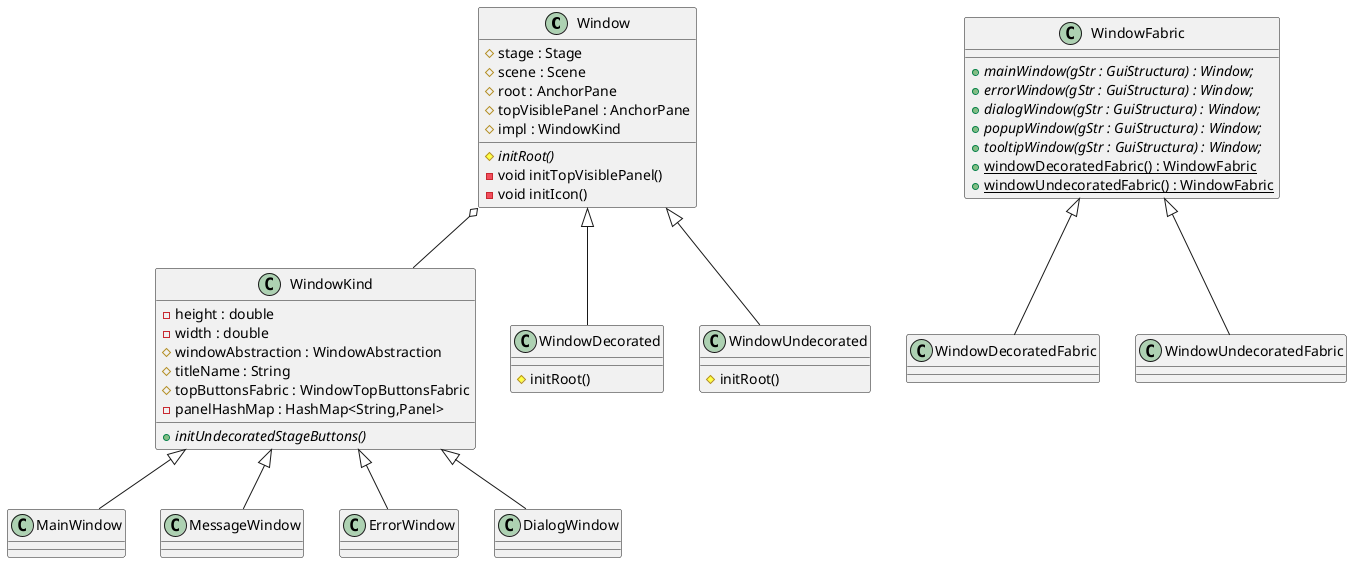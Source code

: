 @startuml
abstract class Window
abstract class WindowKind
abstract class WindowFabric

Window     <|-- WindowDecorated
Window     <|-- WindowUndecorated
WindowKind <|-- MainWindow
WindowKind <|-- MessageWindow
WindowKind <|-- ErrorWindow
WindowKind <|-- DialogWindow
Window     o--  WindowKind
WindowFabric <|-- WindowDecoratedFabric
WindowFabric <|-- WindowUndecoratedFabric

class Window {
 #stage : Stage
 #scene : Scene
 #root : AnchorPane
 #topVisiblePanel : AnchorPane
 #impl : WindowKind
 {abstract}  #initRoot()
 -void initTopVisiblePanel()
 -void initIcon()
}
class WindowDecorated {
    #initRoot()
}
class WindowUndecorated {
    #initRoot()
}
class WindowKind {
   -height : double
   -width : double
   #windowAbstraction : WindowAbstraction
   #titleName : String
   #topButtonsFabric : WindowTopButtonsFabric
   -panelHashMap : HashMap<String,Panel>
   {abstract} +initUndecoratedStageButtons()
}
class WindowFabric {
    {abstract} +mainWindow(gStr : GuiStructura) : Window;
    {abstract} +errorWindow(gStr : GuiStructura) : Window;
    {abstract} +dialogWindow(gStr : GuiStructura) : Window;
    {abstract} +popupWindow(gStr : GuiStructura) : Window;
    {abstract} +tooltipWindow(gStr : GuiStructura) : Window;
    {static}   +windowDecoratedFabric() : WindowFabric
    {static}   +windowUndecoratedFabric() : WindowFabric
}
class WindowDecoratedFabric {
}
class WindowUndecoratedFabric {
}



@enduml